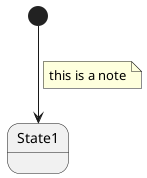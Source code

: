 {
  "sha1": "azl01mookxz29prx90o4r6frh6t5gbf",
  "insertion": {
    "when": "2024-05-30T20:48:21.986Z",
    "user": "plantuml@gmail.com"
  }
}
@startuml
[*] --> State1
note on link : this is a note

@enduml 
